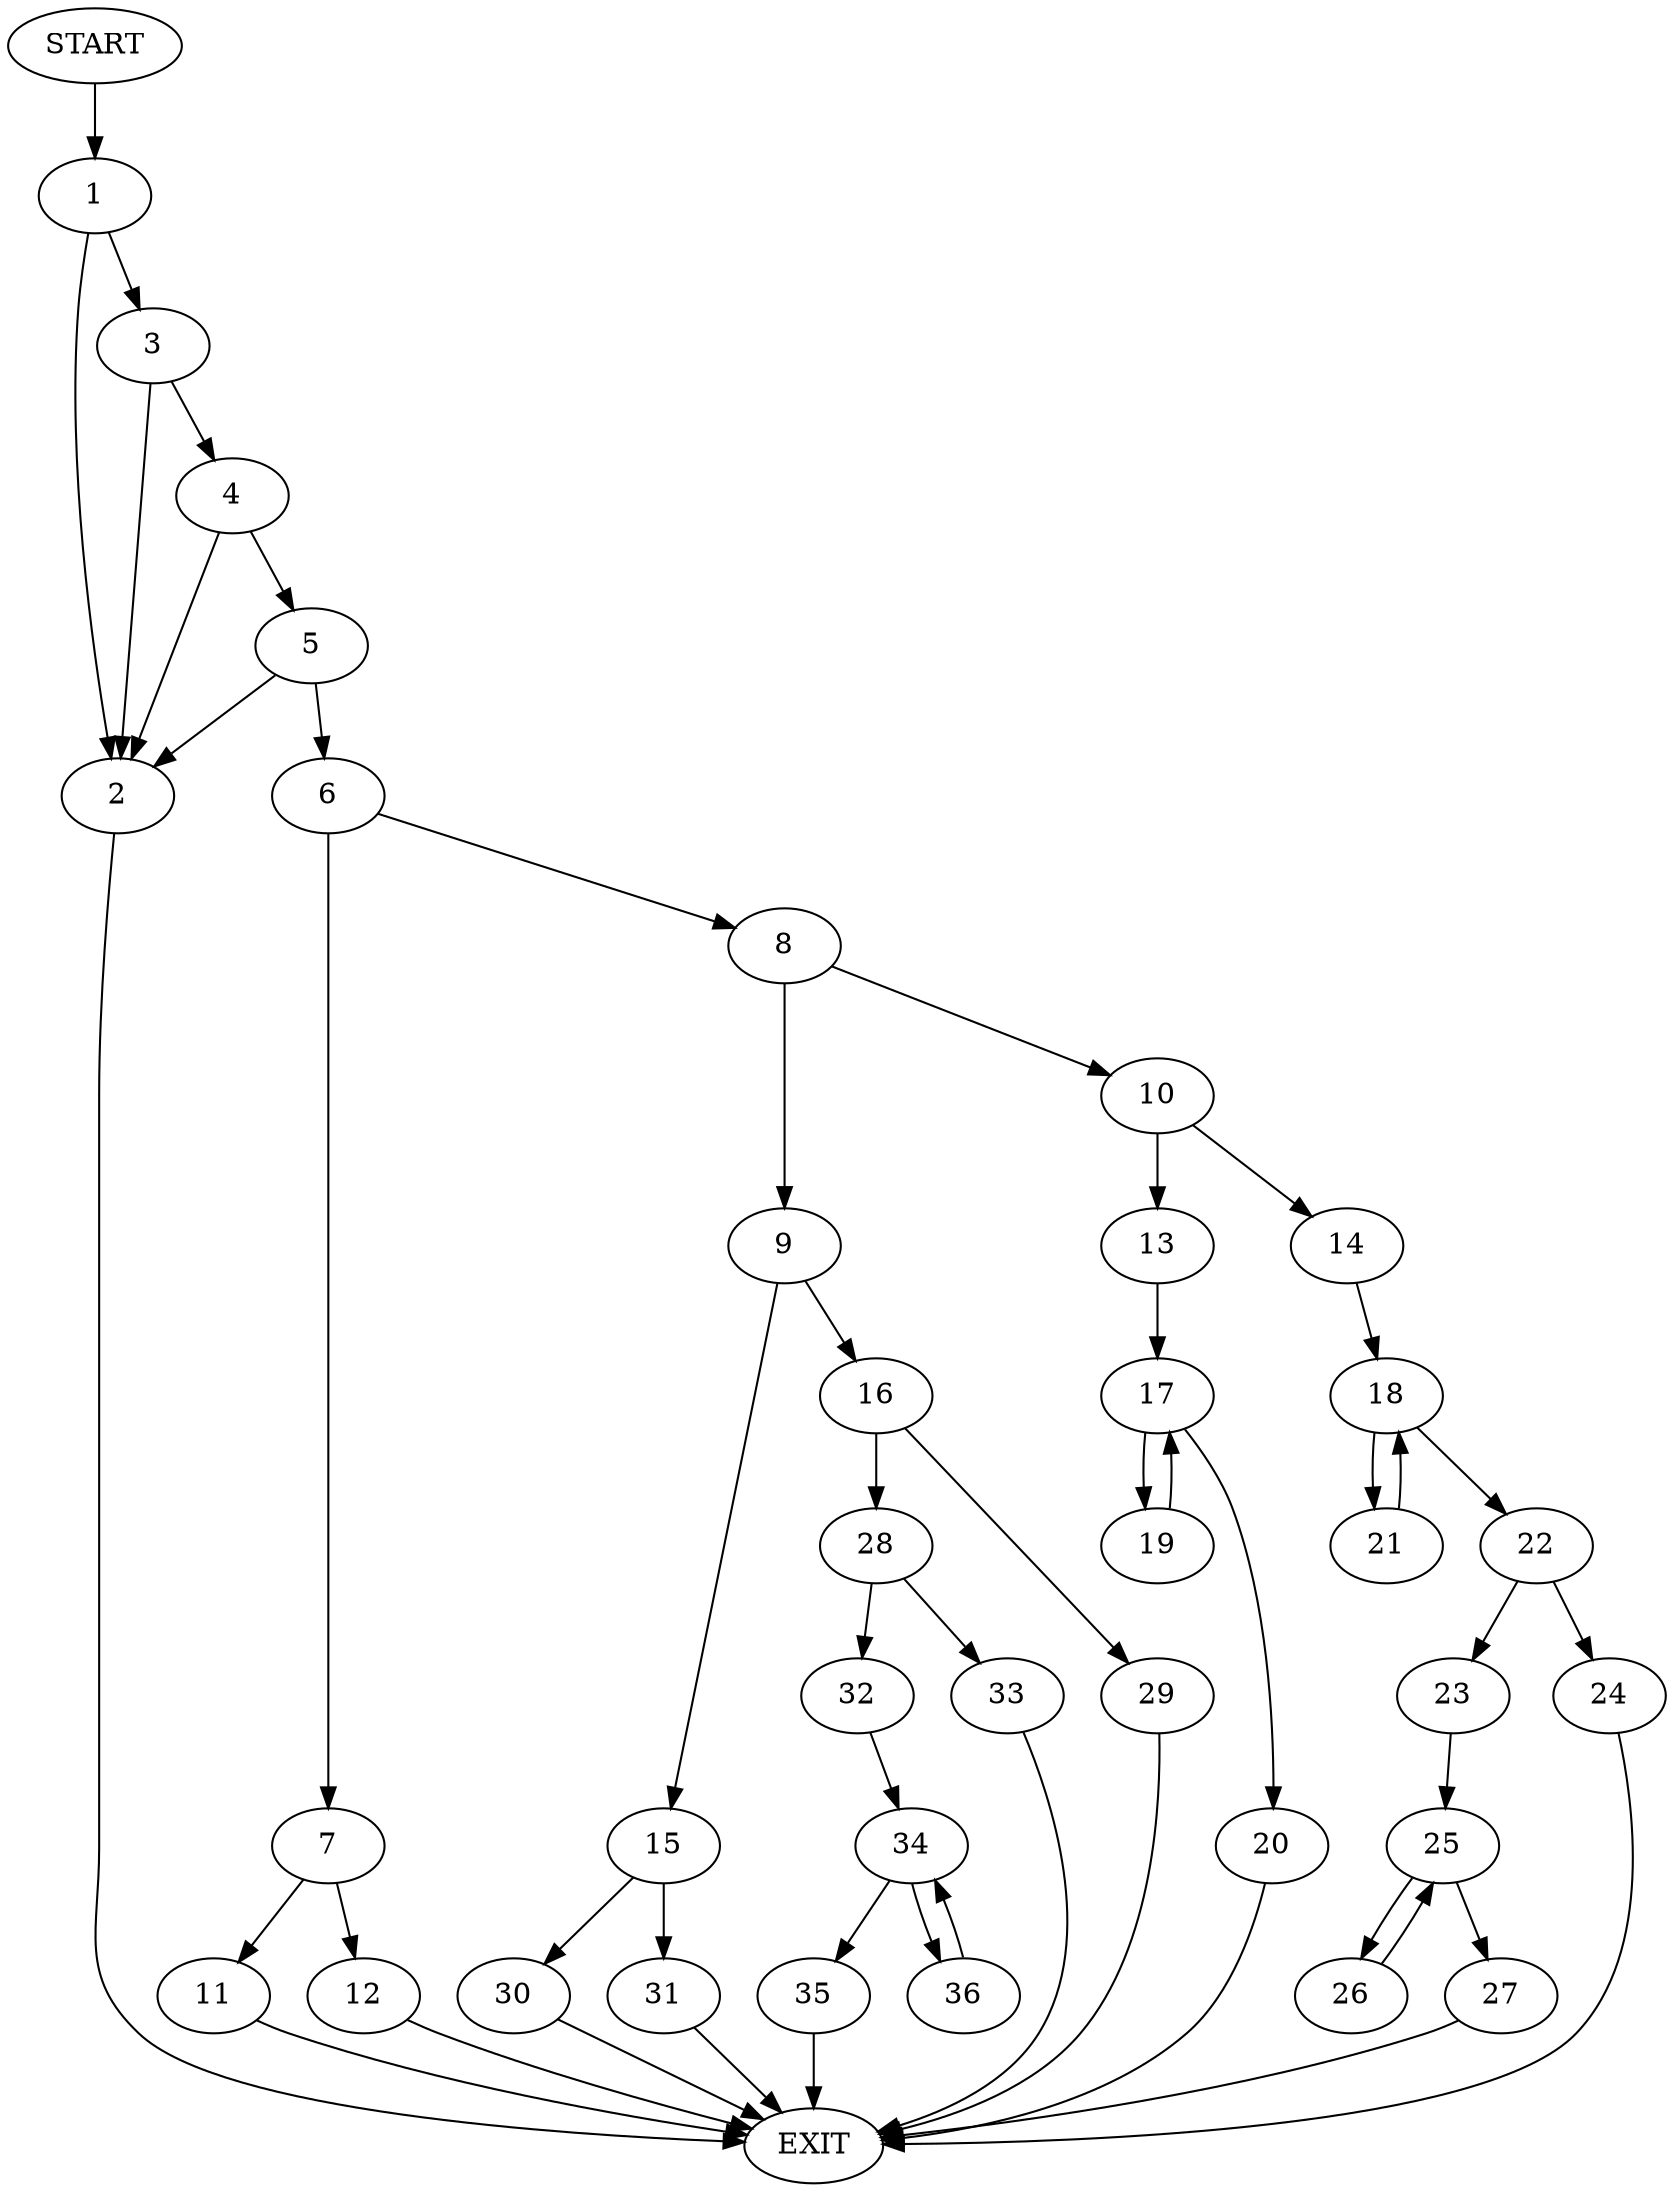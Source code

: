 digraph {
0 [label="START"]
37 [label="EXIT"]
0 -> 1
1 -> 2
1 -> 3
3 -> 2
3 -> 4
2 -> 37
4 -> 2
4 -> 5
5 -> 6
5 -> 2
6 -> 7
6 -> 8
8 -> 9
8 -> 10
7 -> 11
7 -> 12
11 -> 37
12 -> 37
10 -> 13
10 -> 14
9 -> 15
9 -> 16
13 -> 17
14 -> 18
17 -> 19
17 -> 20
19 -> 17
20 -> 37
18 -> 21
18 -> 22
21 -> 18
22 -> 23
22 -> 24
24 -> 37
23 -> 25
25 -> 26
25 -> 27
26 -> 25
27 -> 37
16 -> 28
16 -> 29
15 -> 30
15 -> 31
28 -> 32
28 -> 33
29 -> 37
33 -> 37
32 -> 34
34 -> 35
34 -> 36
36 -> 34
35 -> 37
30 -> 37
31 -> 37
}

